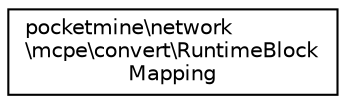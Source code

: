 digraph "Graphical Class Hierarchy"
{
 // INTERACTIVE_SVG=YES
 // LATEX_PDF_SIZE
  edge [fontname="Helvetica",fontsize="10",labelfontname="Helvetica",labelfontsize="10"];
  node [fontname="Helvetica",fontsize="10",shape=record];
  rankdir="LR";
  Node0 [label="pocketmine\\network\l\\mcpe\\convert\\RuntimeBlock\lMapping",height=0.2,width=0.4,color="black", fillcolor="white", style="filled",URL="$d5/dfe/classpocketmine_1_1network_1_1mcpe_1_1convert_1_1_runtime_block_mapping.html",tooltip=" "];
}
